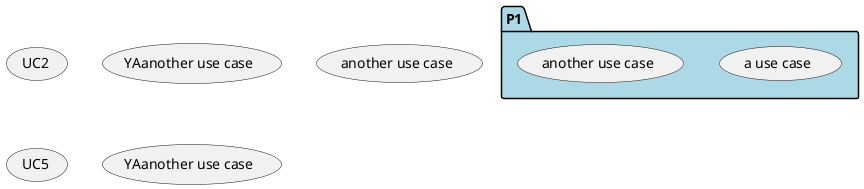 {
  "sha1": "8q3pxp7idczi9vd3pa2smpq0na58bdw",
  "insertion": {
    "when": "2024-05-30T20:48:21.490Z",
    "user": "plantuml@gmail.com"
  }
}
@startuml
package P1 #lightblue {
(a use case)
(another use case) as (uc1)
}  
usecase UC2
usecase (YAanother use case) as uc3
"another use case" as (uc4)  
usecase "UC5"
usecase "YAanother use case" as uc6
@enduml
